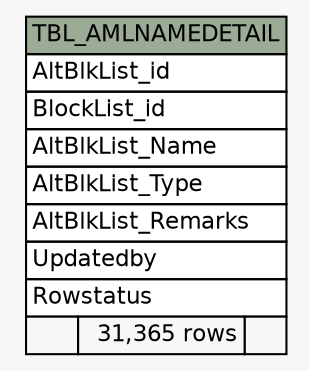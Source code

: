 // dot 2.38.0 on Windows 10 10.0
// SchemaSpy rev 590
digraph "TBL_AMLNAMEDETAIL" {
  graph [
    rankdir="RL"
    bgcolor="#f7f7f7"
    nodesep="0.18"
    ranksep="0.46"
    fontname="Helvetica"
    fontsize="11"
  ];
  node [
    fontname="Helvetica"
    fontsize="11"
    shape="plaintext"
  ];
  edge [
    arrowsize="0.8"
  ];
  "TBL_AMLNAMEDETAIL" [
    label=<
    <TABLE BORDER="0" CELLBORDER="1" CELLSPACING="0" BGCOLOR="#ffffff">
      <TR><TD COLSPAN="3" BGCOLOR="#9bab96" ALIGN="CENTER">TBL_AMLNAMEDETAIL</TD></TR>
      <TR><TD PORT="AltBlkList_id" COLSPAN="3" ALIGN="LEFT">AltBlkList_id</TD></TR>
      <TR><TD PORT="BlockList_id" COLSPAN="3" ALIGN="LEFT">BlockList_id</TD></TR>
      <TR><TD PORT="AltBlkList_Name" COLSPAN="3" ALIGN="LEFT">AltBlkList_Name</TD></TR>
      <TR><TD PORT="AltBlkList_Type" COLSPAN="3" ALIGN="LEFT">AltBlkList_Type</TD></TR>
      <TR><TD PORT="AltBlkList_Remarks" COLSPAN="3" ALIGN="LEFT">AltBlkList_Remarks</TD></TR>
      <TR><TD PORT="Updatedby" COLSPAN="3" ALIGN="LEFT">Updatedby</TD></TR>
      <TR><TD PORT="Rowstatus" COLSPAN="3" ALIGN="LEFT">Rowstatus</TD></TR>
      <TR><TD ALIGN="LEFT" BGCOLOR="#f7f7f7">  </TD><TD ALIGN="RIGHT" BGCOLOR="#f7f7f7">31,365 rows</TD><TD ALIGN="RIGHT" BGCOLOR="#f7f7f7">  </TD></TR>
    </TABLE>>
    URL="tables/TBL_AMLNAMEDETAIL.html"
    tooltip="TBL_AMLNAMEDETAIL"
  ];
}
